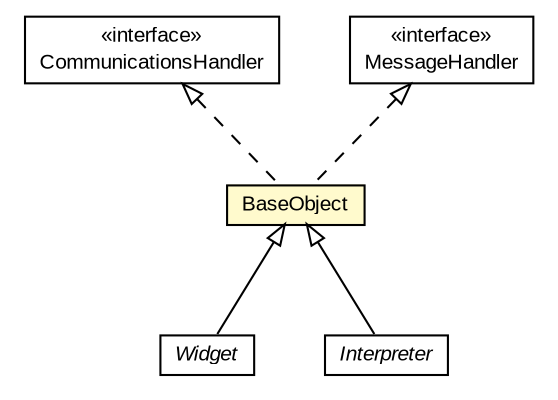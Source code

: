 #!/usr/local/bin/dot
#
# Class diagram 
# Generated by UMLGraph version 5.3 (http://www.umlgraph.org/)
#

digraph G {
	edge [fontname="arial",fontsize=10,labelfontname="arial",labelfontsize=10];
	node [fontname="arial",fontsize=10,shape=plaintext];
	nodesep=0.25;
	ranksep=0.5;
	// context.arch.comm.CommunicationsHandler
	c68658 [label=<<table title="context.arch.comm.CommunicationsHandler" border="0" cellborder="1" cellspacing="0" cellpadding="2" port="p" href="./comm/CommunicationsHandler.html">
		<tr><td><table border="0" cellspacing="0" cellpadding="1">
<tr><td align="center" balign="center"> &#171;interface&#187; </td></tr>
<tr><td align="center" balign="center"> CommunicationsHandler </td></tr>
		</table></td></tr>
		</table>>, fontname="arial", fontcolor="black", fontsize=10.0];
	// context.arch.comm.language.MessageHandler
	c68708 [label=<<table title="context.arch.comm.language.MessageHandler" border="0" cellborder="1" cellspacing="0" cellpadding="2" port="p" href="./comm/language/MessageHandler.html">
		<tr><td><table border="0" cellspacing="0" cellpadding="1">
<tr><td align="center" balign="center"> &#171;interface&#187; </td></tr>
<tr><td align="center" balign="center"> MessageHandler </td></tr>
		</table></td></tr>
		</table>>, fontname="arial", fontcolor="black", fontsize=10.0];
	// context.arch.widget.Widget
	c68720 [label=<<table title="context.arch.widget.Widget" border="0" cellborder="1" cellspacing="0" cellpadding="2" port="p" href="./widget/Widget.html">
		<tr><td><table border="0" cellspacing="0" cellpadding="1">
<tr><td align="center" balign="center"><font face="arial italic"> Widget </font></td></tr>
		</table></td></tr>
		</table>>, fontname="arial", fontcolor="black", fontsize=10.0];
	// context.arch.interpreter.Interpreter
	c68748 [label=<<table title="context.arch.interpreter.Interpreter" border="0" cellborder="1" cellspacing="0" cellpadding="2" port="p" href="./interpreter/Interpreter.html">
		<tr><td><table border="0" cellspacing="0" cellpadding="1">
<tr><td align="center" balign="center"><font face="arial italic"> Interpreter </font></td></tr>
		</table></td></tr>
		</table>>, fontname="arial", fontcolor="black", fontsize=10.0];
	// context.arch.BaseObject
	c68773 [label=<<table title="context.arch.BaseObject" border="0" cellborder="1" cellspacing="0" cellpadding="2" port="p" bgcolor="lemonChiffon" href="./BaseObject.html">
		<tr><td><table border="0" cellspacing="0" cellpadding="1">
<tr><td align="center" balign="center"> BaseObject </td></tr>
		</table></td></tr>
		</table>>, fontname="arial", fontcolor="black", fontsize=10.0];
	//context.arch.widget.Widget extends context.arch.BaseObject
	c68773:p -> c68720:p [dir=back,arrowtail=empty];
	//context.arch.interpreter.Interpreter extends context.arch.BaseObject
	c68773:p -> c68748:p [dir=back,arrowtail=empty];
	//context.arch.BaseObject implements context.arch.comm.language.MessageHandler
	c68708:p -> c68773:p [dir=back,arrowtail=empty,style=dashed];
	//context.arch.BaseObject implements context.arch.comm.CommunicationsHandler
	c68658:p -> c68773:p [dir=back,arrowtail=empty,style=dashed];
}

